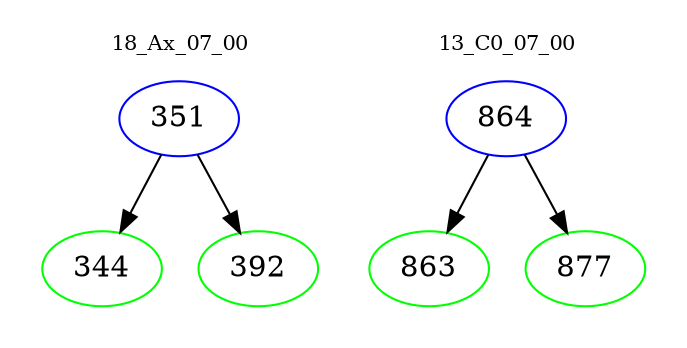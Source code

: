 digraph{
subgraph cluster_0 {
color = white
label = "18_Ax_07_00";
fontsize=10;
T0_351 [label="351", color="blue"]
T0_351 -> T0_344 [color="black"]
T0_344 [label="344", color="green"]
T0_351 -> T0_392 [color="black"]
T0_392 [label="392", color="green"]
}
subgraph cluster_1 {
color = white
label = "13_C0_07_00";
fontsize=10;
T1_864 [label="864", color="blue"]
T1_864 -> T1_863 [color="black"]
T1_863 [label="863", color="green"]
T1_864 -> T1_877 [color="black"]
T1_877 [label="877", color="green"]
}
}
